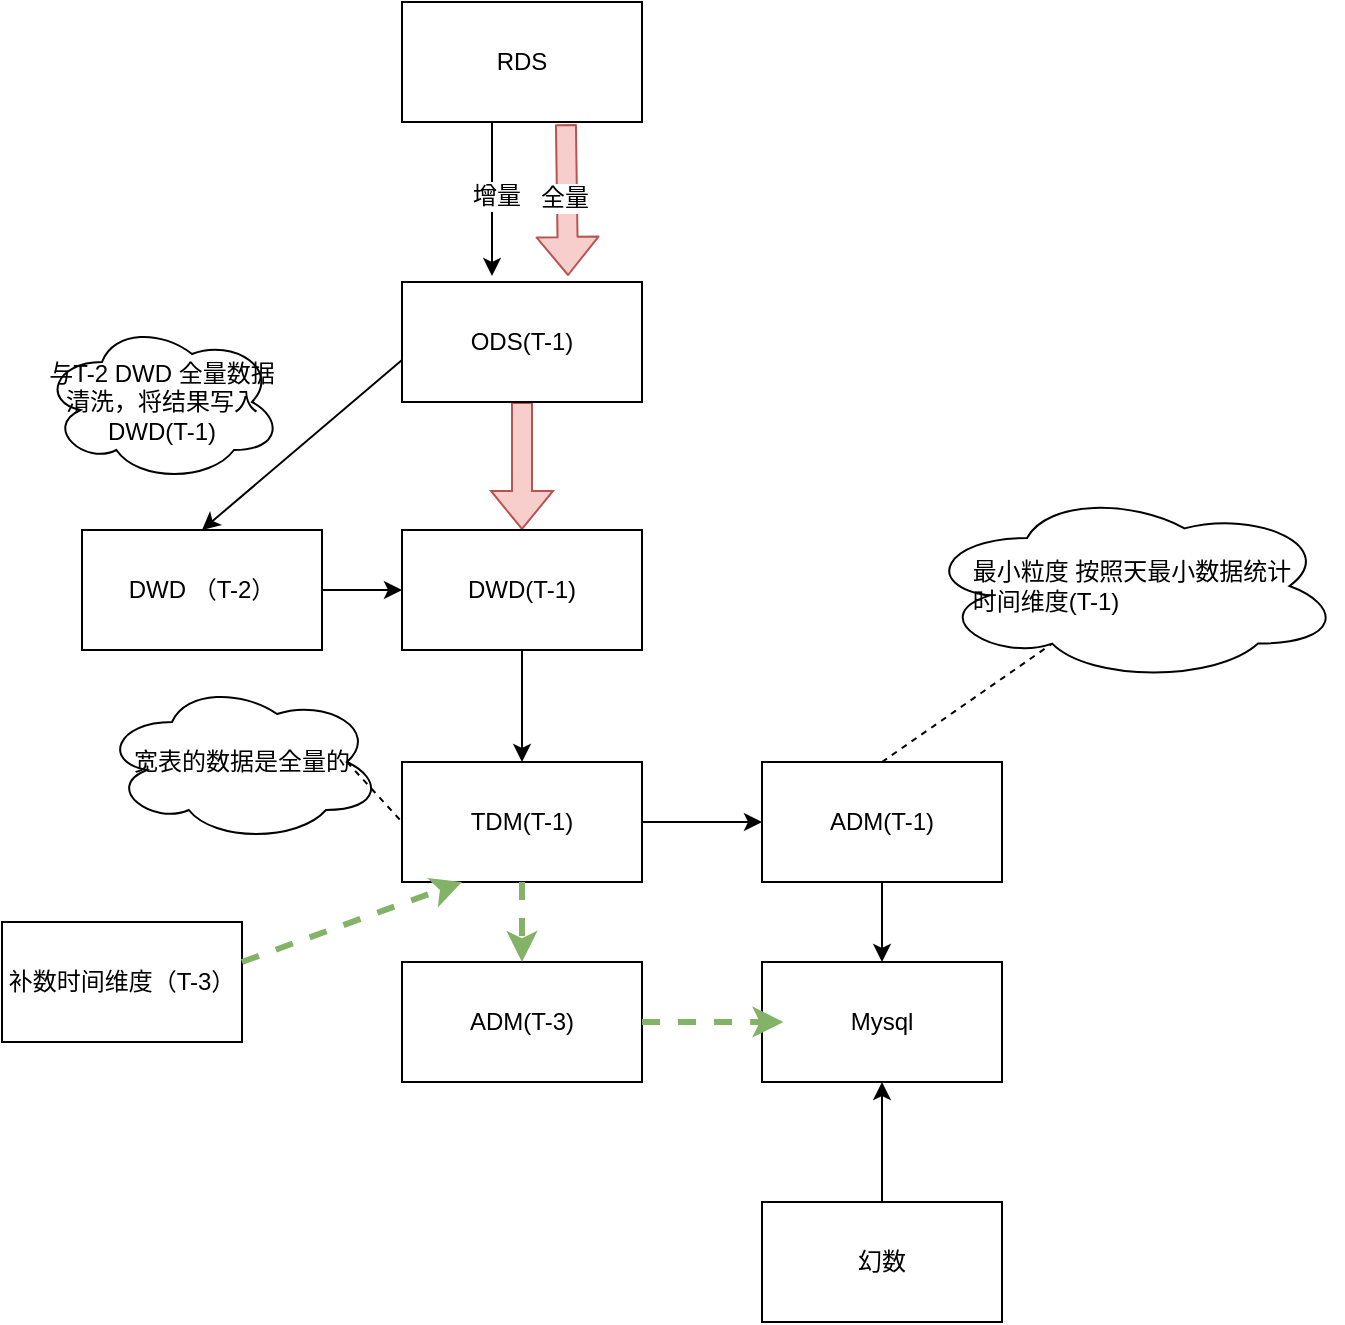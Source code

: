 <mxfile version="10.7.7" type="github"><diagram id="s0T043seiWgJwPfi4lhX" name="BI报表"><mxGraphModel dx="918" dy="533" grid="1" gridSize="10" guides="1" tooltips="1" connect="1" arrows="1" fold="1" page="1" pageScale="1" pageWidth="827" pageHeight="1169" math="0" shadow="0"><root><mxCell id="0"/><mxCell id="1" parent="0"/><mxCell id="Z_BXBysfWeRzIxNWpzGC-1" value="RDS" style="rounded=0;whiteSpace=wrap;html=1;" parent="1" vertex="1"><mxGeometry x="300" y="10" width="120" height="60" as="geometry"/></mxCell><mxCell id="_21OQkEIsEYHGqgwzCZX-7" style="edgeStyle=orthogonalEdgeStyle;rounded=0;orthogonalLoop=1;jettySize=auto;html=1;exitX=0.5;exitY=1;exitDx=0;exitDy=0;entryX=0.5;entryY=0;entryDx=0;entryDy=0;fillColor=#f8cecc;strokeColor=#b85450;shape=flexArrow;" edge="1" parent="1" source="Z_BXBysfWeRzIxNWpzGC-2" target="Z_BXBysfWeRzIxNWpzGC-8"><mxGeometry relative="1" as="geometry"/></mxCell><mxCell id="Z_BXBysfWeRzIxNWpzGC-2" value="ODS(T-1)" style="rounded=0;whiteSpace=wrap;html=1;" parent="1" vertex="1"><mxGeometry x="300" y="150" width="120" height="60" as="geometry"/></mxCell><mxCell id="Z_BXBysfWeRzIxNWpzGC-3" value="" style="endArrow=classic;html=1;exitX=0.375;exitY=1;exitDx=0;exitDy=0;exitPerimeter=0;entryX=0.375;entryY=-0.05;entryDx=0;entryDy=0;entryPerimeter=0;" parent="1" source="Z_BXBysfWeRzIxNWpzGC-1" target="Z_BXBysfWeRzIxNWpzGC-2" edge="1"><mxGeometry width="50" height="50" relative="1" as="geometry"><mxPoint x="370" y="100" as="sourcePoint"/><mxPoint x="450" y="120" as="targetPoint"/></mxGeometry></mxCell><mxCell id="Z_BXBysfWeRzIxNWpzGC-4" value="增量" style="text;html=1;resizable=0;points=[];align=center;verticalAlign=middle;labelBackgroundColor=#ffffff;" parent="Z_BXBysfWeRzIxNWpzGC-3" vertex="1" connectable="0"><mxGeometry x="-0.039" y="2" relative="1" as="geometry"><mxPoint as="offset"/></mxGeometry></mxCell><mxCell id="Z_BXBysfWeRzIxNWpzGC-5" value="" style="endArrow=classic;html=1;exitX=0.683;exitY=1.017;exitDx=0;exitDy=0;exitPerimeter=0;entryX=0.692;entryY=-0.05;entryDx=0;entryDy=0;entryPerimeter=0;fillColor=#f8cecc;strokeColor=#b85450;shape=flexArrow;" parent="1" source="Z_BXBysfWeRzIxNWpzGC-1" target="Z_BXBysfWeRzIxNWpzGC-2" edge="1"><mxGeometry width="50" height="50" relative="1" as="geometry"><mxPoint x="400" y="110" as="sourcePoint"/><mxPoint x="380" y="140" as="targetPoint"/></mxGeometry></mxCell><mxCell id="Z_BXBysfWeRzIxNWpzGC-6" value="全量" style="text;html=1;resizable=0;points=[];align=center;verticalAlign=middle;labelBackgroundColor=#ffffff;" parent="Z_BXBysfWeRzIxNWpzGC-5" vertex="1" connectable="0"><mxGeometry x="-0.027" y="-2" relative="1" as="geometry"><mxPoint as="offset"/></mxGeometry></mxCell><mxCell id="Z_BXBysfWeRzIxNWpzGC-7" value="" style="edgeStyle=orthogonalEdgeStyle;rounded=0;orthogonalLoop=1;jettySize=auto;html=1;" parent="1" source="Z_BXBysfWeRzIxNWpzGC-8" target="Z_BXBysfWeRzIxNWpzGC-10" edge="1"><mxGeometry relative="1" as="geometry"/></mxCell><mxCell id="Z_BXBysfWeRzIxNWpzGC-8" value="DWD(T-1)" style="rounded=0;whiteSpace=wrap;html=1;" parent="1" vertex="1"><mxGeometry x="300" y="274" width="120" height="60" as="geometry"/></mxCell><mxCell id="Z_BXBysfWeRzIxNWpzGC-9" value="DWD （T-2）" style="rounded=0;whiteSpace=wrap;html=1;" parent="1" vertex="1"><mxGeometry x="140" y="274" width="120" height="60" as="geometry"/></mxCell><mxCell id="Z_BXBysfWeRzIxNWpzGC-10" value="TDM(T-1)" style="rounded=0;whiteSpace=wrap;html=1;" parent="1" vertex="1"><mxGeometry x="300" y="390" width="120" height="60" as="geometry"/></mxCell><mxCell id="_21OQkEIsEYHGqgwzCZX-2" style="edgeStyle=orthogonalEdgeStyle;rounded=0;orthogonalLoop=1;jettySize=auto;html=1;entryX=0.5;entryY=0;entryDx=0;entryDy=0;" edge="1" parent="1" source="Z_BXBysfWeRzIxNWpzGC-11" target="_21OQkEIsEYHGqgwzCZX-1"><mxGeometry relative="1" as="geometry"/></mxCell><mxCell id="Z_BXBysfWeRzIxNWpzGC-11" value="ADM(T-1)" style="rounded=0;whiteSpace=wrap;html=1;" parent="1" vertex="1"><mxGeometry x="480" y="390" width="120" height="60" as="geometry"/></mxCell><mxCell id="Z_BXBysfWeRzIxNWpzGC-12" value="" style="endArrow=classic;html=1;entryX=0.5;entryY=0;entryDx=0;entryDy=0;exitX=0;exitY=0.65;exitDx=0;exitDy=0;exitPerimeter=0;" parent="1" source="Z_BXBysfWeRzIxNWpzGC-2" target="Z_BXBysfWeRzIxNWpzGC-9" edge="1"><mxGeometry width="50" height="50" relative="1" as="geometry"><mxPoint x="290" y="180" as="sourcePoint"/><mxPoint x="180" y="470" as="targetPoint"/></mxGeometry></mxCell><mxCell id="Z_BXBysfWeRzIxNWpzGC-13" value="" style="endArrow=classic;html=1;exitX=1;exitY=0.5;exitDx=0;exitDy=0;entryX=0;entryY=0.5;entryDx=0;entryDy=0;" parent="1" source="Z_BXBysfWeRzIxNWpzGC-9" target="Z_BXBysfWeRzIxNWpzGC-8" edge="1"><mxGeometry width="50" height="50" relative="1" as="geometry"><mxPoint x="250" y="330" as="sourcePoint"/><mxPoint x="300" y="280" as="targetPoint"/></mxGeometry></mxCell><mxCell id="Z_BXBysfWeRzIxNWpzGC-14" value="" style="endArrow=classic;html=1;exitX=1;exitY=0.5;exitDx=0;exitDy=0;entryX=0;entryY=0.5;entryDx=0;entryDy=0;" parent="1" source="Z_BXBysfWeRzIxNWpzGC-10" target="Z_BXBysfWeRzIxNWpzGC-11" edge="1"><mxGeometry width="50" height="50" relative="1" as="geometry"><mxPoint x="420" y="460" as="sourcePoint"/><mxPoint x="470" y="410" as="targetPoint"/></mxGeometry></mxCell><mxCell id="Z_BXBysfWeRzIxNWpzGC-15" value="&lt;div style=&quot;text-align: left&quot;&gt;&lt;span&gt;最小粒度 按照天最小数据统计&lt;br&gt;时间维度(T-1)&lt;/span&gt;&lt;/div&gt;" style="ellipse;shape=cloud;whiteSpace=wrap;html=1;" parent="1" vertex="1"><mxGeometry x="560" y="254" width="210" height="96" as="geometry"/></mxCell><mxCell id="Z_BXBysfWeRzIxNWpzGC-16" value="" style="endArrow=none;dashed=1;html=1;entryX=0.31;entryY=0.8;entryDx=0;entryDy=0;entryPerimeter=0;exitX=0.5;exitY=0;exitDx=0;exitDy=0;" parent="1" source="Z_BXBysfWeRzIxNWpzGC-11" target="Z_BXBysfWeRzIxNWpzGC-15" edge="1"><mxGeometry width="50" height="50" relative="1" as="geometry"><mxPoint x="430" y="420" as="sourcePoint"/><mxPoint x="480" y="370" as="targetPoint"/></mxGeometry></mxCell><mxCell id="_21OQkEIsEYHGqgwzCZX-3" style="edgeStyle=orthogonalEdgeStyle;rounded=0;orthogonalLoop=1;jettySize=auto;html=1;exitX=0.5;exitY=0;exitDx=0;exitDy=0;entryX=0.5;entryY=1;entryDx=0;entryDy=0;" edge="1" parent="1" source="Z_BXBysfWeRzIxNWpzGC-17" target="_21OQkEIsEYHGqgwzCZX-1"><mxGeometry relative="1" as="geometry"/></mxCell><mxCell id="Z_BXBysfWeRzIxNWpzGC-17" value="幻数" style="rounded=0;whiteSpace=wrap;html=1;" parent="1" vertex="1"><mxGeometry x="480" y="610" width="120" height="60" as="geometry"/></mxCell><mxCell id="Z_BXBysfWeRzIxNWpzGC-19" value="宽表的数据是全量的" style="ellipse;shape=cloud;whiteSpace=wrap;html=1;" parent="1" vertex="1"><mxGeometry x="150" y="350" width="140" height="80" as="geometry"/></mxCell><mxCell id="Z_BXBysfWeRzIxNWpzGC-20" value="" style="endArrow=none;dashed=1;html=1;exitX=0.875;exitY=0.5;exitDx=0;exitDy=0;exitPerimeter=0;entryX=0;entryY=0.5;entryDx=0;entryDy=0;" parent="1" source="Z_BXBysfWeRzIxNWpzGC-19" target="Z_BXBysfWeRzIxNWpzGC-10" edge="1"><mxGeometry width="50" height="50" relative="1" as="geometry"><mxPoint x="270" y="460" as="sourcePoint"/><mxPoint x="320" y="410" as="targetPoint"/></mxGeometry></mxCell><mxCell id="_21OQkEIsEYHGqgwzCZX-1" value="Mysql" style="rounded=0;whiteSpace=wrap;html=1;" vertex="1" parent="1"><mxGeometry x="480" y="490" width="120" height="60" as="geometry"/></mxCell><mxCell id="_21OQkEIsEYHGqgwzCZX-8" value="&lt;span&gt;与T-2 DWD 全量数据清洗，将结果写入DWD(T-1)&lt;/span&gt;" style="ellipse;shape=cloud;whiteSpace=wrap;html=1;" vertex="1" parent="1"><mxGeometry x="120" y="170" width="120" height="80" as="geometry"/></mxCell><mxCell id="_21OQkEIsEYHGqgwzCZX-9" value="补数时间维度（T-3）" style="rounded=0;whiteSpace=wrap;html=1;" vertex="1" parent="1"><mxGeometry x="100" y="470" width="120" height="60" as="geometry"/></mxCell><mxCell id="_21OQkEIsEYHGqgwzCZX-10" value="" style="endArrow=classic;html=1;entryX=0.25;entryY=1;entryDx=0;entryDy=0;fillColor=#d5e8d4;strokeColor=#82b366;dashed=1;strokeWidth=3;" edge="1" parent="1" target="Z_BXBysfWeRzIxNWpzGC-10"><mxGeometry width="50" height="50" relative="1" as="geometry"><mxPoint x="220" y="490" as="sourcePoint"/><mxPoint x="270" y="440" as="targetPoint"/></mxGeometry></mxCell><mxCell id="_21OQkEIsEYHGqgwzCZX-11" value="ADM(T-3)" style="rounded=0;whiteSpace=wrap;html=1;" vertex="1" parent="1"><mxGeometry x="300" y="490" width="120" height="60" as="geometry"/></mxCell><mxCell id="_21OQkEIsEYHGqgwzCZX-12" value="" style="endArrow=classic;html=1;exitX=0.5;exitY=1;exitDx=0;exitDy=0;fillColor=#d5e8d4;strokeColor=#82b366;dashed=1;strokeWidth=3;" edge="1" parent="1" source="Z_BXBysfWeRzIxNWpzGC-10" target="_21OQkEIsEYHGqgwzCZX-11"><mxGeometry width="50" height="50" relative="1" as="geometry"><mxPoint x="360" y="490" as="sourcePoint"/><mxPoint x="410" y="440" as="targetPoint"/></mxGeometry></mxCell><mxCell id="_21OQkEIsEYHGqgwzCZX-16" value="" style="endArrow=classic;html=1;dashed=1;strokeWidth=3;fillColor=#d5e8d4;strokeColor=#82b366;" edge="1" parent="1" source="_21OQkEIsEYHGqgwzCZX-11"><mxGeometry width="50" height="50" relative="1" as="geometry"><mxPoint x="420" y="570" as="sourcePoint"/><mxPoint x="490.711" y="520" as="targetPoint"/><Array as="points"><mxPoint x="470" y="520"/></Array></mxGeometry></mxCell></root></mxGraphModel></diagram><diagram id="FZbCv5jme68QtvDSlcDg" name="Page-2"><mxGraphModel dx="918" dy="582" grid="1" gridSize="10" guides="1" tooltips="1" connect="1" arrows="1" fold="1" page="1" pageScale="1" pageWidth="827" pageHeight="1169" math="0" shadow="0"><root><mxCell id="201InModolZyLz867yGq-0"/><mxCell id="201InModolZyLz867yGq-1" parent="201InModolZyLz867yGq-0"/><mxCell id="201InModolZyLz867yGq-2" value="web" style="rounded=0;whiteSpace=wrap;html=1;" vertex="1" parent="201InModolZyLz867yGq-1"><mxGeometry x="120" y="100" width="120" height="60" as="geometry"/></mxCell><mxCell id="201InModolZyLz867yGq-3" value="node 网关" style="rounded=0;whiteSpace=wrap;html=1;" vertex="1" parent="201InModolZyLz867yGq-1"><mxGeometry x="120" y="290" width="120" height="60" as="geometry"/></mxCell><mxCell id="201InModolZyLz867yGq-4" value="SLB" style="rounded=0;whiteSpace=wrap;html=1;" vertex="1" parent="201InModolZyLz867yGq-1"><mxGeometry x="390" y="290" width="120" height="60" as="geometry"/></mxCell></root></mxGraphModel></diagram></mxfile>